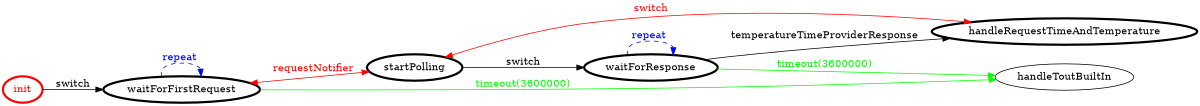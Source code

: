 /*
*
* A GraphViz DOT FSM description 
* Please use a GraphViz visualizer (like http://www.webgraphviz.com)
*  
*/

digraph finite_state_machine {
	rankdir=LR
	size="8,5"
	
	init [ color = red ][ fontcolor = red ][ penwidth = 3 ]
	waitForFirstRequest [ color = black ][ fontcolor = black ][ penwidth = 3 ]
	handleRequestTimeAndTemperature [ color = black ][ fontcolor = black ][ penwidth = 3 ]
	startPolling [ color = black ][ fontcolor = black ][ penwidth = 3 ]
	waitForResponse [ color = black ][ fontcolor = black ][ penwidth = 3 ]
	
	waitForResponse -> handleToutBuiltIn [ label = "timeout(3600000)" ][ color = green ][ fontcolor = green ]
	init -> waitForFirstRequest [ label = "switch" ][ color = black ][ fontcolor = black ]
	waitForFirstRequest -> startPolling [ label = "requestNotifier" ][ color = red ][ fontcolor = red ][ dir = both ]
	waitForResponse -> handleRequestTimeAndTemperature [ label = "temperatureTimeProviderResponse" ][ color = black ][ fontcolor = black ]
	waitForResponse -> waitForResponse [ label = "repeat "][ style = dashed ][ color = blue ][ fontcolor = blue ]
	handleRequestTimeAndTemperature -> startPolling [ label = "switch" ][ color = red ][ fontcolor = red ][ dir = both ]
	waitForFirstRequest -> waitForFirstRequest [ label = "repeat "][ style = dashed ][ color = blue ][ fontcolor = blue ]
	startPolling -> waitForResponse [ label = "switch" ][ color = black ][ fontcolor = black ]
	waitForFirstRequest -> handleToutBuiltIn [ label = "timeout(3600000)" ][ color = green ][ fontcolor = green ]
}

